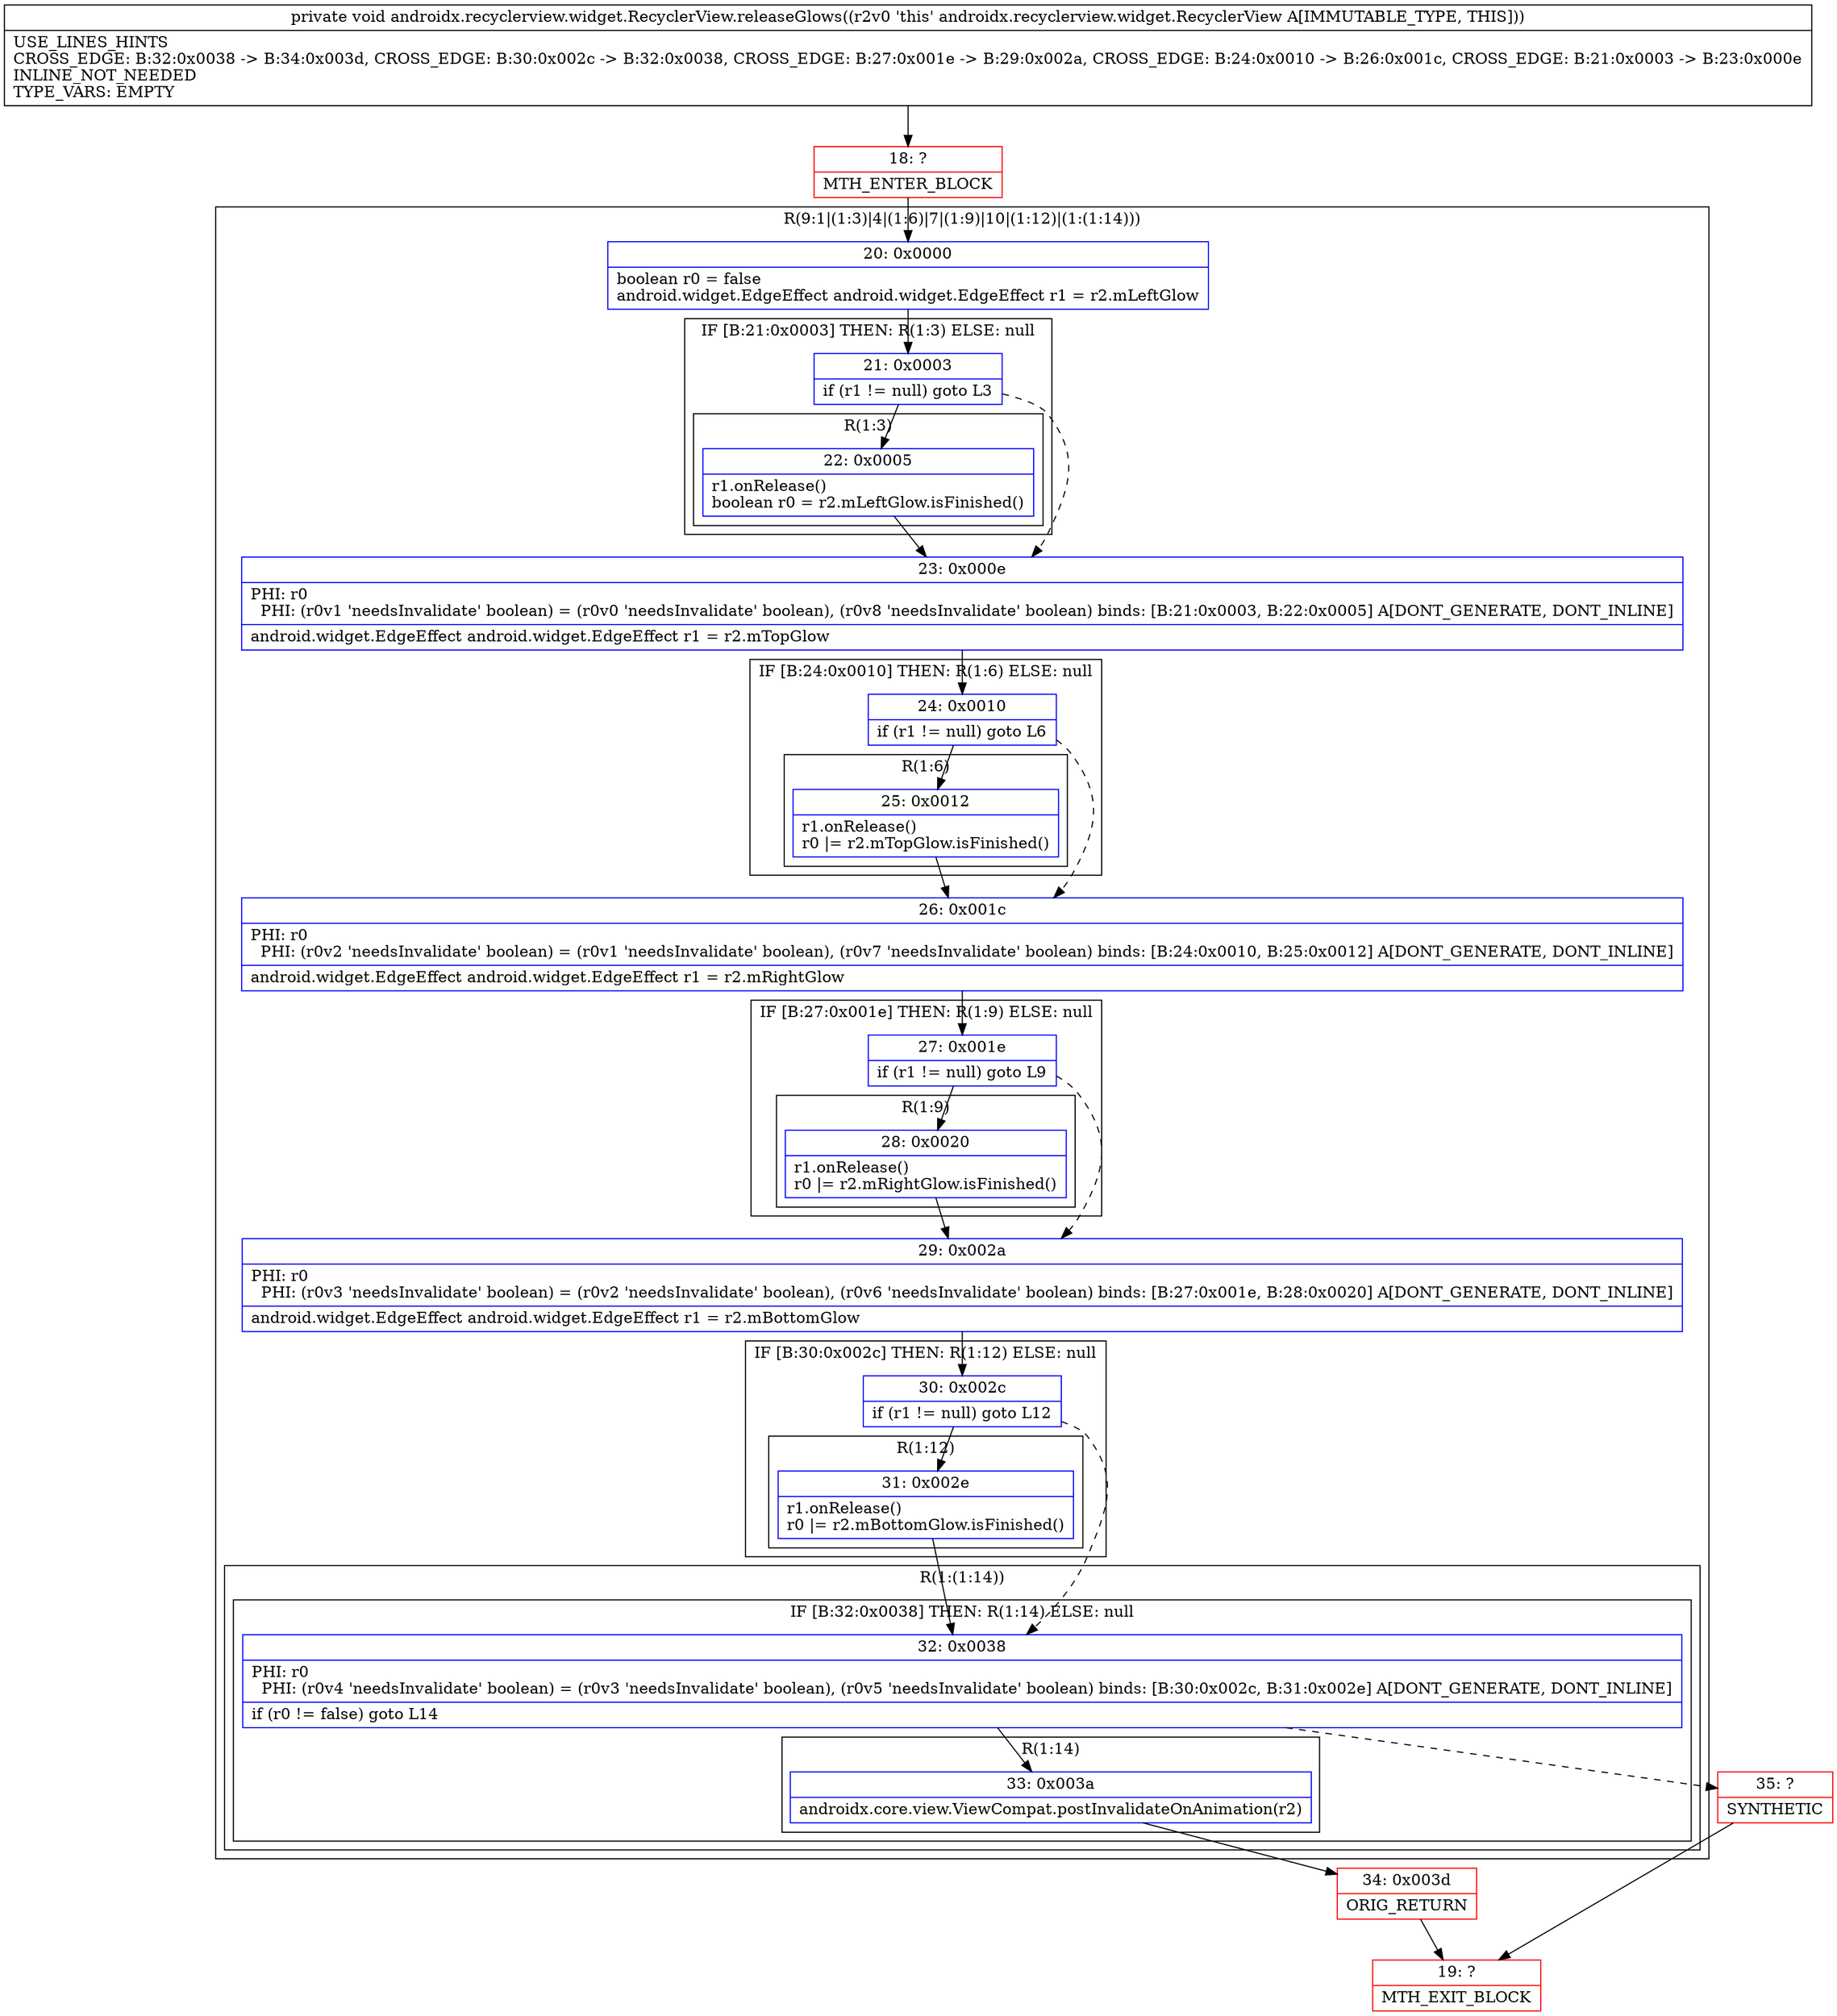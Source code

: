 digraph "CFG forandroidx.recyclerview.widget.RecyclerView.releaseGlows()V" {
subgraph cluster_Region_1027674073 {
label = "R(9:1|(1:3)|4|(1:6)|7|(1:9)|10|(1:12)|(1:(1:14)))";
node [shape=record,color=blue];
Node_20 [shape=record,label="{20\:\ 0x0000|boolean r0 = false\landroid.widget.EdgeEffect android.widget.EdgeEffect r1 = r2.mLeftGlow\l}"];
subgraph cluster_IfRegion_829900309 {
label = "IF [B:21:0x0003] THEN: R(1:3) ELSE: null";
node [shape=record,color=blue];
Node_21 [shape=record,label="{21\:\ 0x0003|if (r1 != null) goto L3\l}"];
subgraph cluster_Region_344496473 {
label = "R(1:3)";
node [shape=record,color=blue];
Node_22 [shape=record,label="{22\:\ 0x0005|r1.onRelease()\lboolean r0 = r2.mLeftGlow.isFinished()\l}"];
}
}
Node_23 [shape=record,label="{23\:\ 0x000e|PHI: r0 \l  PHI: (r0v1 'needsInvalidate' boolean) = (r0v0 'needsInvalidate' boolean), (r0v8 'needsInvalidate' boolean) binds: [B:21:0x0003, B:22:0x0005] A[DONT_GENERATE, DONT_INLINE]\l|android.widget.EdgeEffect android.widget.EdgeEffect r1 = r2.mTopGlow\l}"];
subgraph cluster_IfRegion_57418753 {
label = "IF [B:24:0x0010] THEN: R(1:6) ELSE: null";
node [shape=record,color=blue];
Node_24 [shape=record,label="{24\:\ 0x0010|if (r1 != null) goto L6\l}"];
subgraph cluster_Region_553805159 {
label = "R(1:6)";
node [shape=record,color=blue];
Node_25 [shape=record,label="{25\:\ 0x0012|r1.onRelease()\lr0 \|= r2.mTopGlow.isFinished()\l}"];
}
}
Node_26 [shape=record,label="{26\:\ 0x001c|PHI: r0 \l  PHI: (r0v2 'needsInvalidate' boolean) = (r0v1 'needsInvalidate' boolean), (r0v7 'needsInvalidate' boolean) binds: [B:24:0x0010, B:25:0x0012] A[DONT_GENERATE, DONT_INLINE]\l|android.widget.EdgeEffect android.widget.EdgeEffect r1 = r2.mRightGlow\l}"];
subgraph cluster_IfRegion_1409165156 {
label = "IF [B:27:0x001e] THEN: R(1:9) ELSE: null";
node [shape=record,color=blue];
Node_27 [shape=record,label="{27\:\ 0x001e|if (r1 != null) goto L9\l}"];
subgraph cluster_Region_780468369 {
label = "R(1:9)";
node [shape=record,color=blue];
Node_28 [shape=record,label="{28\:\ 0x0020|r1.onRelease()\lr0 \|= r2.mRightGlow.isFinished()\l}"];
}
}
Node_29 [shape=record,label="{29\:\ 0x002a|PHI: r0 \l  PHI: (r0v3 'needsInvalidate' boolean) = (r0v2 'needsInvalidate' boolean), (r0v6 'needsInvalidate' boolean) binds: [B:27:0x001e, B:28:0x0020] A[DONT_GENERATE, DONT_INLINE]\l|android.widget.EdgeEffect android.widget.EdgeEffect r1 = r2.mBottomGlow\l}"];
subgraph cluster_IfRegion_1727322912 {
label = "IF [B:30:0x002c] THEN: R(1:12) ELSE: null";
node [shape=record,color=blue];
Node_30 [shape=record,label="{30\:\ 0x002c|if (r1 != null) goto L12\l}"];
subgraph cluster_Region_332796339 {
label = "R(1:12)";
node [shape=record,color=blue];
Node_31 [shape=record,label="{31\:\ 0x002e|r1.onRelease()\lr0 \|= r2.mBottomGlow.isFinished()\l}"];
}
}
subgraph cluster_Region_315832977 {
label = "R(1:(1:14))";
node [shape=record,color=blue];
subgraph cluster_IfRegion_938498546 {
label = "IF [B:32:0x0038] THEN: R(1:14) ELSE: null";
node [shape=record,color=blue];
Node_32 [shape=record,label="{32\:\ 0x0038|PHI: r0 \l  PHI: (r0v4 'needsInvalidate' boolean) = (r0v3 'needsInvalidate' boolean), (r0v5 'needsInvalidate' boolean) binds: [B:30:0x002c, B:31:0x002e] A[DONT_GENERATE, DONT_INLINE]\l|if (r0 != false) goto L14\l}"];
subgraph cluster_Region_1038081750 {
label = "R(1:14)";
node [shape=record,color=blue];
Node_33 [shape=record,label="{33\:\ 0x003a|androidx.core.view.ViewCompat.postInvalidateOnAnimation(r2)\l}"];
}
}
}
}
Node_18 [shape=record,color=red,label="{18\:\ ?|MTH_ENTER_BLOCK\l}"];
Node_34 [shape=record,color=red,label="{34\:\ 0x003d|ORIG_RETURN\l}"];
Node_19 [shape=record,color=red,label="{19\:\ ?|MTH_EXIT_BLOCK\l}"];
Node_35 [shape=record,color=red,label="{35\:\ ?|SYNTHETIC\l}"];
MethodNode[shape=record,label="{private void androidx.recyclerview.widget.RecyclerView.releaseGlows((r2v0 'this' androidx.recyclerview.widget.RecyclerView A[IMMUTABLE_TYPE, THIS]))  | USE_LINES_HINTS\lCROSS_EDGE: B:32:0x0038 \-\> B:34:0x003d, CROSS_EDGE: B:30:0x002c \-\> B:32:0x0038, CROSS_EDGE: B:27:0x001e \-\> B:29:0x002a, CROSS_EDGE: B:24:0x0010 \-\> B:26:0x001c, CROSS_EDGE: B:21:0x0003 \-\> B:23:0x000e\lINLINE_NOT_NEEDED\lTYPE_VARS: EMPTY\l}"];
MethodNode -> Node_18;Node_20 -> Node_21;
Node_21 -> Node_22;
Node_21 -> Node_23[style=dashed];
Node_22 -> Node_23;
Node_23 -> Node_24;
Node_24 -> Node_25;
Node_24 -> Node_26[style=dashed];
Node_25 -> Node_26;
Node_26 -> Node_27;
Node_27 -> Node_28;
Node_27 -> Node_29[style=dashed];
Node_28 -> Node_29;
Node_29 -> Node_30;
Node_30 -> Node_31;
Node_30 -> Node_32[style=dashed];
Node_31 -> Node_32;
Node_32 -> Node_33;
Node_32 -> Node_35[style=dashed];
Node_33 -> Node_34;
Node_18 -> Node_20;
Node_34 -> Node_19;
Node_35 -> Node_19;
}

